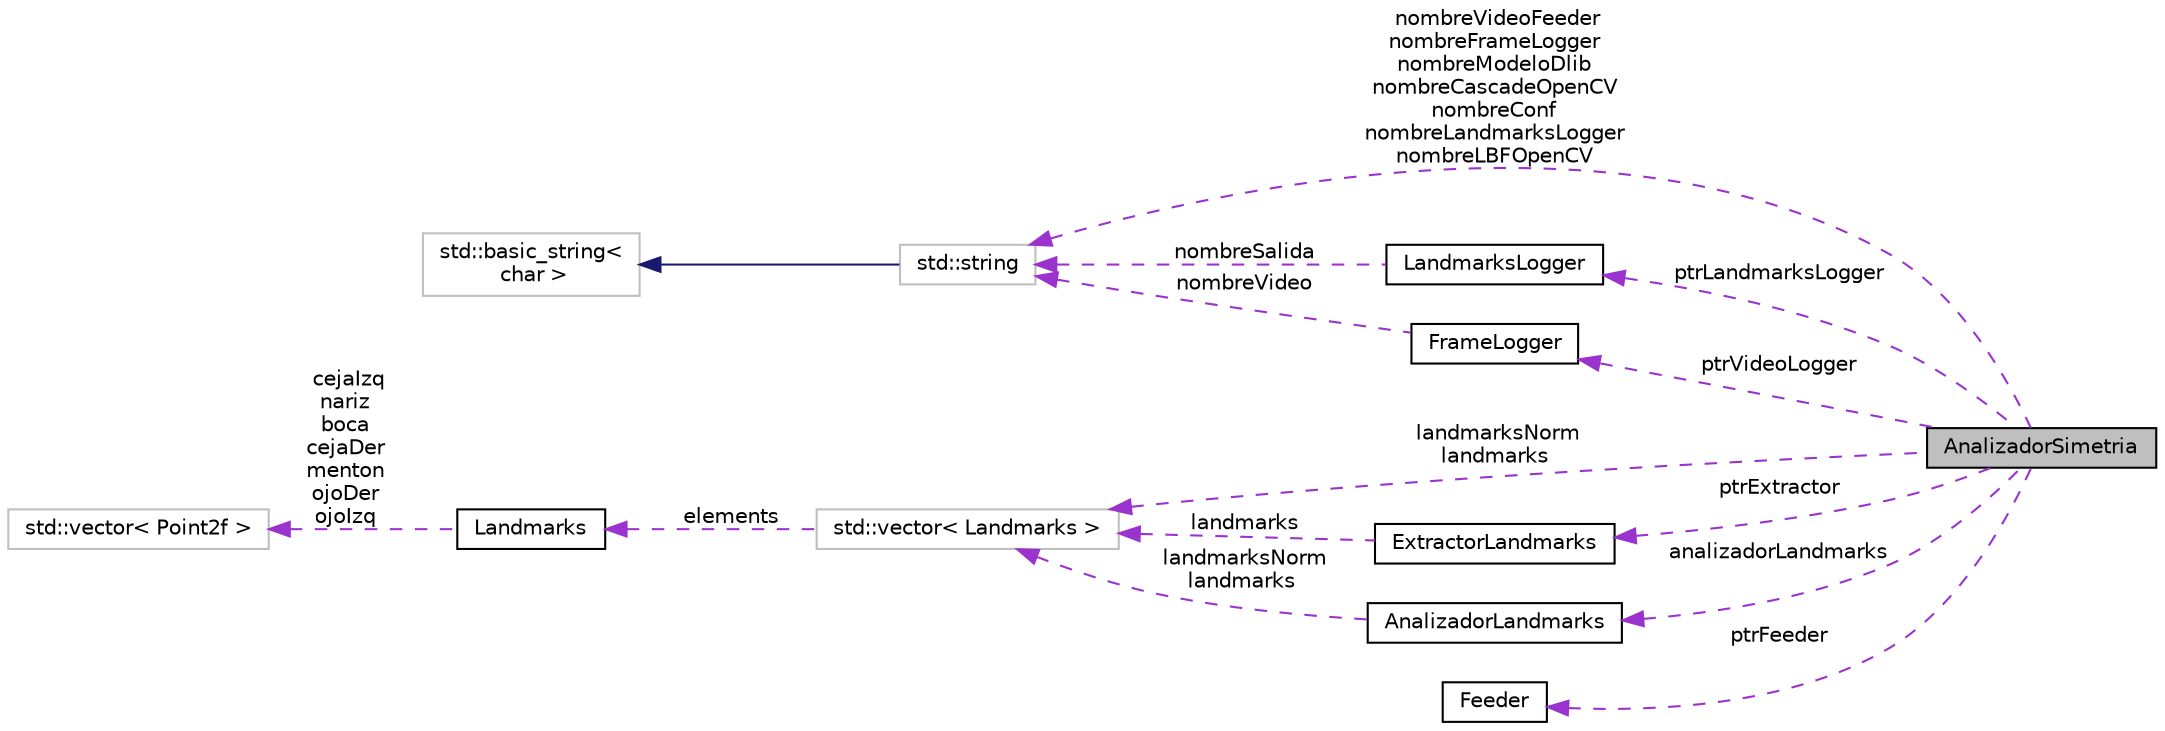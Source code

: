digraph "AnalizadorSimetria"
{
 // LATEX_PDF_SIZE
  edge [fontname="Helvetica",fontsize="10",labelfontname="Helvetica",labelfontsize="10"];
  node [fontname="Helvetica",fontsize="10",shape=record];
  rankdir="LR";
  Node1 [label="AnalizadorSimetria",height=0.2,width=0.4,color="black", fillcolor="grey75", style="filled", fontcolor="black",tooltip="Clase principal del programa."];
  Node2 -> Node1 [dir="back",color="darkorchid3",fontsize="10",style="dashed",label=" ptrLandmarksLogger" ,fontname="Helvetica"];
  Node2 [label="LandmarksLogger",height=0.2,width=0.4,color="black", fillcolor="white", style="filled",URL="$class_landmarks_logger.html",tooltip="Clase para guardar los landmarks. Por defecto genera un video."];
  Node3 -> Node2 [dir="back",color="darkorchid3",fontsize="10",style="dashed",label=" nombreSalida" ,fontname="Helvetica"];
  Node3 [label="std::string",height=0.2,width=0.4,color="grey75", fillcolor="white", style="filled",tooltip="STL class."];
  Node4 -> Node3 [dir="back",color="midnightblue",fontsize="10",style="solid",fontname="Helvetica"];
  Node4 [label="std::basic_string\<\l char \>",height=0.2,width=0.4,color="grey75", fillcolor="white", style="filled",tooltip="STL class."];
  Node5 -> Node1 [dir="back",color="darkorchid3",fontsize="10",style="dashed",label=" ptrExtractor" ,fontname="Helvetica"];
  Node5 [label="ExtractorLandmarks",height=0.2,width=0.4,color="black", fillcolor="white", style="filled",URL="$class_extractor_landmarks.html",tooltip="Clase abstracta para extraer landmarks de un Mat."];
  Node6 -> Node5 [dir="back",color="darkorchid3",fontsize="10",style="dashed",label=" landmarks" ,fontname="Helvetica"];
  Node6 [label="std::vector\< Landmarks \>",height=0.2,width=0.4,color="grey75", fillcolor="white", style="filled",tooltip=" "];
  Node7 -> Node6 [dir="back",color="darkorchid3",fontsize="10",style="dashed",label=" elements" ,fontname="Helvetica"];
  Node7 [label="Landmarks",height=0.2,width=0.4,color="black", fillcolor="white", style="filled",URL="$struct_landmarks.html",tooltip="Estructura para almacenar los landmarks, discriminados segun rasgo facial."];
  Node8 -> Node7 [dir="back",color="darkorchid3",fontsize="10",style="dashed",label=" cejaIzq\nnariz\nboca\ncejaDer\nmenton\nojoDer\nojoIzq" ,fontname="Helvetica"];
  Node8 [label="std::vector\< Point2f \>",height=0.2,width=0.4,color="grey75", fillcolor="white", style="filled",tooltip=" "];
  Node6 -> Node1 [dir="back",color="darkorchid3",fontsize="10",style="dashed",label=" landmarksNorm\nlandmarks" ,fontname="Helvetica"];
  Node9 -> Node1 [dir="back",color="darkorchid3",fontsize="10",style="dashed",label=" ptrFeeder" ,fontname="Helvetica"];
  Node9 [label="Feeder",height=0.2,width=0.4,color="black", fillcolor="white", style="filled",URL="$class_feeder.html",tooltip="Clase abstracta para proveer obtener nuevos mats."];
  Node3 -> Node1 [dir="back",color="darkorchid3",fontsize="10",style="dashed",label=" nombreVideoFeeder\nnombreFrameLogger\nnombreModeloDlib\nnombreCascadeOpenCV\nnombreConf\nnombreLandmarksLogger\nnombreLBFOpenCV" ,fontname="Helvetica"];
  Node10 -> Node1 [dir="back",color="darkorchid3",fontsize="10",style="dashed",label=" analizadorLandmarks" ,fontname="Helvetica"];
  Node10 [label="AnalizadorLandmarks",height=0.2,width=0.4,color="black", fillcolor="white", style="filled",URL="$class_analizador_landmarks.html",tooltip="Clase que maneja los metodos para analizar los landmarks."];
  Node6 -> Node10 [dir="back",color="darkorchid3",fontsize="10",style="dashed",label=" landmarksNorm\nlandmarks" ,fontname="Helvetica"];
  Node11 -> Node1 [dir="back",color="darkorchid3",fontsize="10",style="dashed",label=" ptrVideoLogger" ,fontname="Helvetica"];
  Node11 [label="FrameLogger",height=0.2,width=0.4,color="black", fillcolor="white", style="filled",URL="$class_frame_logger.html",tooltip="Clase para guardar los frames. Por defecto genera un video."];
  Node3 -> Node11 [dir="back",color="darkorchid3",fontsize="10",style="dashed",label=" nombreVideo" ,fontname="Helvetica"];
}
